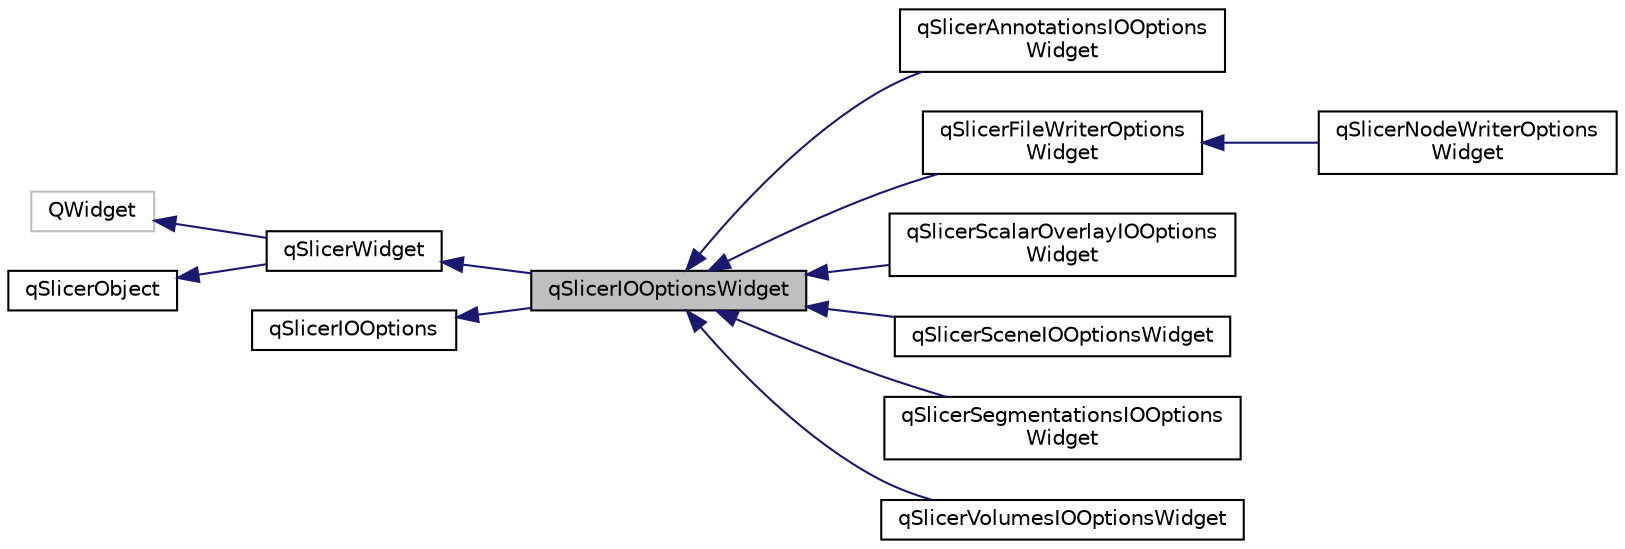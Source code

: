 digraph "qSlicerIOOptionsWidget"
{
  bgcolor="transparent";
  edge [fontname="Helvetica",fontsize="10",labelfontname="Helvetica",labelfontsize="10"];
  node [fontname="Helvetica",fontsize="10",shape=record];
  rankdir="LR";
  Node0 [label="qSlicerIOOptionsWidget",height=0.2,width=0.4,color="black", fillcolor="grey75", style="filled", fontcolor="black"];
  Node1 -> Node0 [dir="back",color="midnightblue",fontsize="10",style="solid",fontname="Helvetica"];
  Node1 [label="qSlicerWidget",height=0.2,width=0.4,color="black",URL="$classqSlicerWidget.html"];
  Node2 -> Node1 [dir="back",color="midnightblue",fontsize="10",style="solid",fontname="Helvetica"];
  Node2 [label="QWidget",height=0.2,width=0.4,color="grey75"];
  Node3 -> Node1 [dir="back",color="midnightblue",fontsize="10",style="solid",fontname="Helvetica"];
  Node3 [label="qSlicerObject",height=0.2,width=0.4,color="black",URL="$classqSlicerObject.html"];
  Node4 -> Node0 [dir="back",color="midnightblue",fontsize="10",style="solid",fontname="Helvetica"];
  Node4 [label="qSlicerIOOptions",height=0.2,width=0.4,color="black",URL="$classqSlicerIOOptions.html"];
  Node0 -> Node5 [dir="back",color="midnightblue",fontsize="10",style="solid",fontname="Helvetica"];
  Node5 [label="qSlicerAnnotationsIOOptions\lWidget",height=0.2,width=0.4,color="black",URL="$classqSlicerAnnotationsIOOptionsWidget.html"];
  Node0 -> Node6 [dir="back",color="midnightblue",fontsize="10",style="solid",fontname="Helvetica"];
  Node6 [label="qSlicerFileWriterOptions\lWidget",height=0.2,width=0.4,color="black",URL="$classqSlicerFileWriterOptionsWidget.html",tooltip="Base class for all the Writer Options widget. "];
  Node6 -> Node7 [dir="back",color="midnightblue",fontsize="10",style="solid",fontname="Helvetica"];
  Node7 [label="qSlicerNodeWriterOptions\lWidget",height=0.2,width=0.4,color="black",URL="$classqSlicerNodeWriterOptionsWidget.html"];
  Node0 -> Node8 [dir="back",color="midnightblue",fontsize="10",style="solid",fontname="Helvetica"];
  Node8 [label="qSlicerScalarOverlayIOOptions\lWidget",height=0.2,width=0.4,color="black",URL="$classqSlicerScalarOverlayIOOptionsWidget.html"];
  Node0 -> Node9 [dir="back",color="midnightblue",fontsize="10",style="solid",fontname="Helvetica"];
  Node9 [label="qSlicerSceneIOOptionsWidget",height=0.2,width=0.4,color="black",URL="$classqSlicerSceneIOOptionsWidget.html"];
  Node0 -> Node10 [dir="back",color="midnightblue",fontsize="10",style="solid",fontname="Helvetica"];
  Node10 [label="qSlicerSegmentationsIOOptions\lWidget",height=0.2,width=0.4,color="black",URL="$classqSlicerSegmentationsIOOptionsWidget.html"];
  Node0 -> Node11 [dir="back",color="midnightblue",fontsize="10",style="solid",fontname="Helvetica"];
  Node11 [label="qSlicerVolumesIOOptionsWidget",height=0.2,width=0.4,color="black",URL="$classqSlicerVolumesIOOptionsWidget.html"];
}
